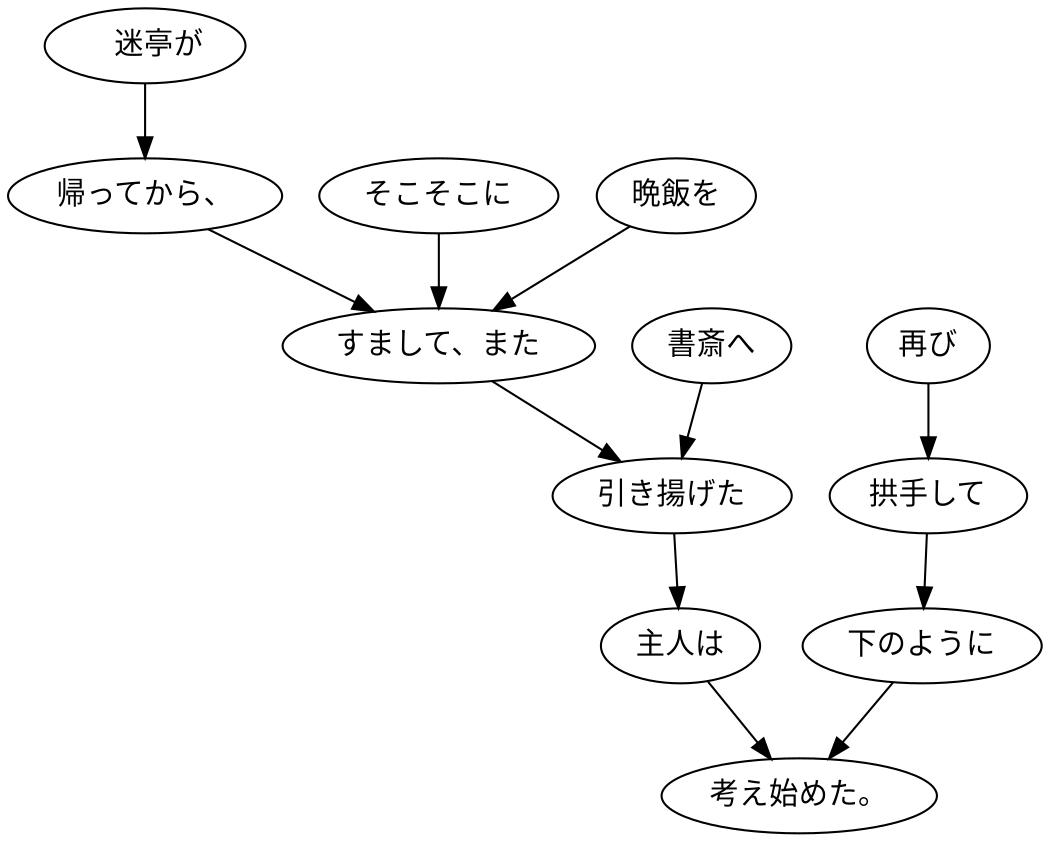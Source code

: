 digraph graph6318 {
	node0 [label="　迷亭が"];
	node1 [label="帰ってから、"];
	node2 [label="そこそこに"];
	node3 [label="晩飯を"];
	node4 [label="すまして、また"];
	node5 [label="書斎へ"];
	node6 [label="引き揚げた"];
	node7 [label="主人は"];
	node8 [label="再び"];
	node9 [label="拱手して"];
	node10 [label="下のように"];
	node11 [label="考え始めた。"];
	node0 -> node1;
	node1 -> node4;
	node2 -> node4;
	node3 -> node4;
	node4 -> node6;
	node5 -> node6;
	node6 -> node7;
	node7 -> node11;
	node8 -> node9;
	node9 -> node10;
	node10 -> node11;
}
